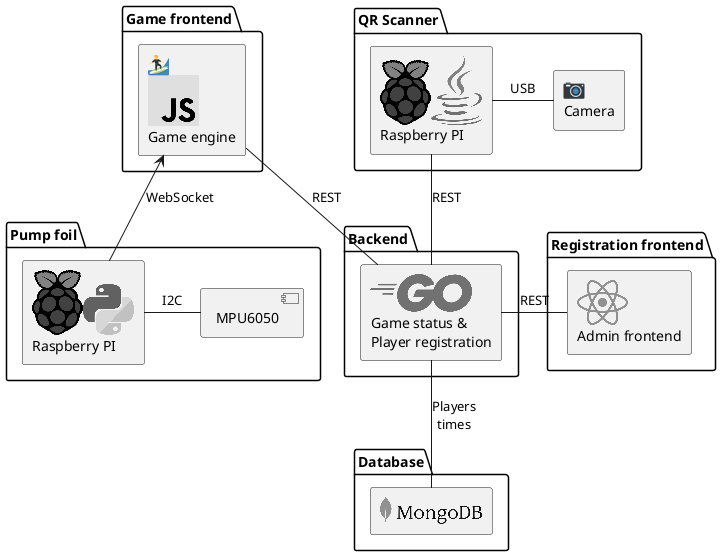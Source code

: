 @startuml
'https://plantuml.com/component-diagram
!include <logos/go>
!include <logos/java>
!include <logos/react>
!include <logos/javascript>
!include <logos/raspberry-pi>
!include <logos/python>
!include <logos/mongodb>


package "Pump foil" {
 [MPU6050]
  rectangle "<$raspberry-pi><$python>\nRaspberry PI" as Pi
  Pi - [MPU6050]: I2C
}

package "Game frontend" {
    rectangle "<:surfer:>\n<$javascript>\nGame engine" as GameFront
}



package "Backend" {
    rectangle "<$go>\nGame status &\nPlayer registration" as Back
}

package "Database" {
    rectangle "<$mongodb>" as DB
}

package "Registration frontend" {
    rectangle "<$react>\nAdmin frontend" as RegFront
}

package "QR Scanner" {
   rectangle "<:camera:>\nCamera" as Camera
  rectangle "<$raspberry-pi><$java>\nRaspberry PI" as CameraPi
    CameraPi - Camera: USB
}

Pi-up->GameFront : WebSocket
GameFront -- Back: REST
Back -- DB: Players\ntimes
RegFront -left- Back: REST
CameraPi -- Back: REST




@enduml